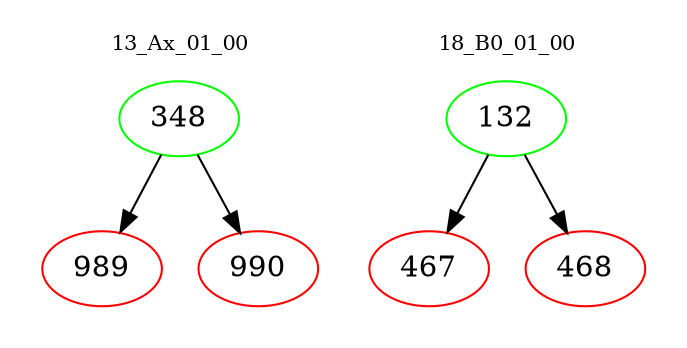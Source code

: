 digraph{
subgraph cluster_0 {
color = white
label = "13_Ax_01_00";
fontsize=10;
T0_348 [label="348", color="green"]
T0_348 -> T0_989 [color="black"]
T0_989 [label="989", color="red"]
T0_348 -> T0_990 [color="black"]
T0_990 [label="990", color="red"]
}
subgraph cluster_1 {
color = white
label = "18_B0_01_00";
fontsize=10;
T1_132 [label="132", color="green"]
T1_132 -> T1_467 [color="black"]
T1_467 [label="467", color="red"]
T1_132 -> T1_468 [color="black"]
T1_468 [label="468", color="red"]
}
}
